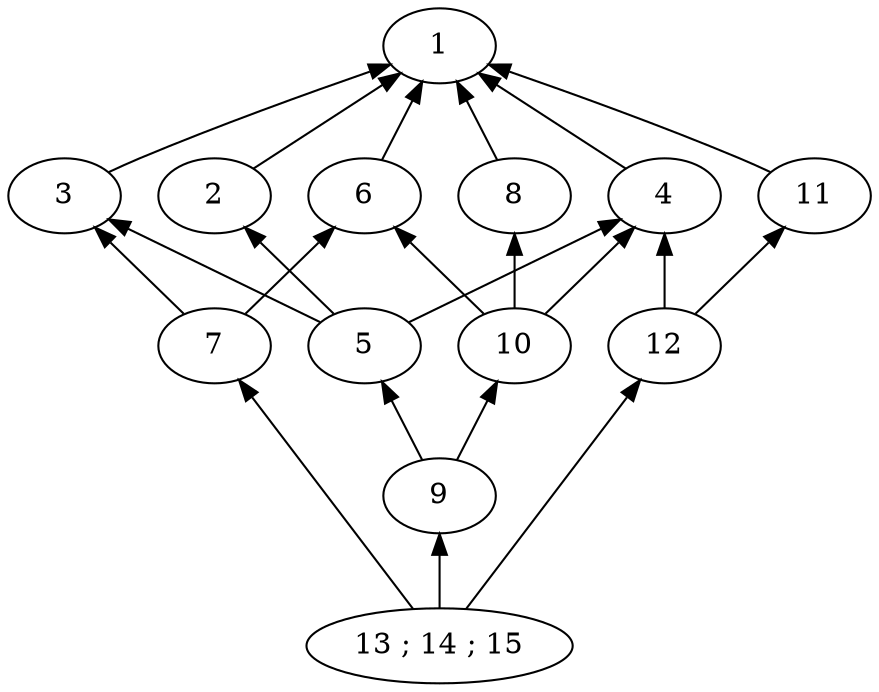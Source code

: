 strict digraph G {
	graph [bb="0,0,414,324"];
	node [label="\N"];
	1	 [height=0.5,
		label=1,
		pos="207,306",
		width=0.75];
	2	 [height=0.5,
		label=2,
		pos="171,234",
		width=0.75];
	1 -> 2	 [dir=back,
		pos="s,198.29,288.57 193.78,279.55 189.06,270.12 183.87,259.73 179.63,251.27"];
	3	 [height=0.5,
		label=3,
		pos="27,234",
		width=0.75];
	1 -> 3	 [dir=back,
		pos="s,182.74,297.78 172.95,294.37 143.52,284.04 99.999,268.13 63,252 58.26,249.93 53.252,247.56 48.528,245.22"];
	4	 [height=0.5,
		label=4,
		pos="243,234",
		width=0.75];
	1 -> 4	 [dir=back,
		pos="s,215.71,288.57 220.22,279.55 224.94,270.12 230.13,259.73 234.37,251.27"];
	6	 [height=0.5,
		label=6,
		pos="99,234",
		width=0.75];
	1 -> 6	 [dir=back,
		pos="s,187.69,293.13 179.35,287.56 160.18,274.78 135.14,258.09 118.14,246.76"];
	8	 [height=0.5,
		label=8,
		pos="315,234",
		width=0.75];
	1 -> 8	 [dir=back,
		pos="s,226.31,293.13 234.65,287.56 253.82,274.78 278.86,258.09 295.86,246.76"];
	11	 [height=0.5,
		label=11,
		pos="387,234",
		width=0.75];
	1 -> 11	 [dir=back,
		pos="s,231.26,297.78 241.05,294.37 270.48,284.04 314,268.13 351,252 355.74,249.93 360.75,247.56 365.47,245.22"];
	5	 [height=0.5,
		label=5,
		pos="171,162",
		width=0.75];
	2 -> 5	 [dir=back,
		pos="s,171,215.83 171,205.57 171,197.11 171,188.06 171,180.41"];
	3 -> 5	 [dir=back,
		pos="s,48.871,223.06 58.073,218.46 85.627,204.69 125.16,184.92 149.4,172.8"];
	7	 [height=0.5,
		label=7,
		pos="99,162",
		width=0.75];
	3 -> 7	 [dir=back,
		pos="s,42.269,218.73 49.588,211.41 60.712,200.29 73.83,187.17 83.753,177.25"];
	4 -> 5	 [dir=back,
		pos="s,227.73,218.73 220.41,211.41 209.29,200.29 196.17,187.17 186.25,177.25"];
	10	 [height=0.5,
		label=10,
		pos="243,162",
		width=0.75];
	4 -> 10	 [dir=back,
		pos="s,243,215.83 243,205.57 243,197.11 243,188.06 243,180.41"];
	12	 [height=0.5,
		label=12,
		pos="315,162",
		width=0.75];
	4 -> 12	 [dir=back,
		pos="s,258.27,218.73 265.59,211.41 276.71,200.29 289.83,187.17 299.75,177.25"];
	9	 [height=0.5,
		label=9,
		pos="207,90",
		width=0.75];
	5 -> 9	 [dir=back,
		pos="s,179.71,144.57 184.22,135.55 188.94,126.12 194.13,115.73 198.37,107.27"];
	6 -> 7	 [dir=back,
		pos="s,99,215.83 99,205.57 99,197.11 99,188.06 99,180.41"];
	6 -> 10	 [dir=back,
		pos="s,120.87,223.06 130.07,218.46 157.63,204.69 197.16,184.92 221.4,172.8"];
	13	 [height=0.5,
		label="13 ; 14 ; 15",
		pos="207,18",
		width=1.4443];
	7 -> 13	 [dir=back,
		pos="s,111.18,145.76 117.43,137.43 139.09,108.54 174.52,61.301 193.69,35.751"];
	8 -> 10	 [dir=back,
		pos="s,299.73,218.73 292.41,211.41 281.29,200.29 268.17,187.17 258.25,177.25"];
	9 -> 13	 [dir=back,
		pos="s,207,71.831 207,61.573 207,53.108 207,44.059 207,36.413"];
	10 -> 9	 [dir=back,
		pos="s,234.29,144.57 229.78,135.55 225.06,126.12 219.87,115.73 215.63,107.27"];
	11 -> 12	 [dir=back,
		pos="s,371.73,218.73 364.41,211.41 353.29,200.29 340.17,187.17 330.25,177.25"];
	12 -> 13	 [dir=back,
		pos="s,302.82,145.76 296.57,137.43 274.91,108.54 239.48,61.301 220.31,35.751"];
}
